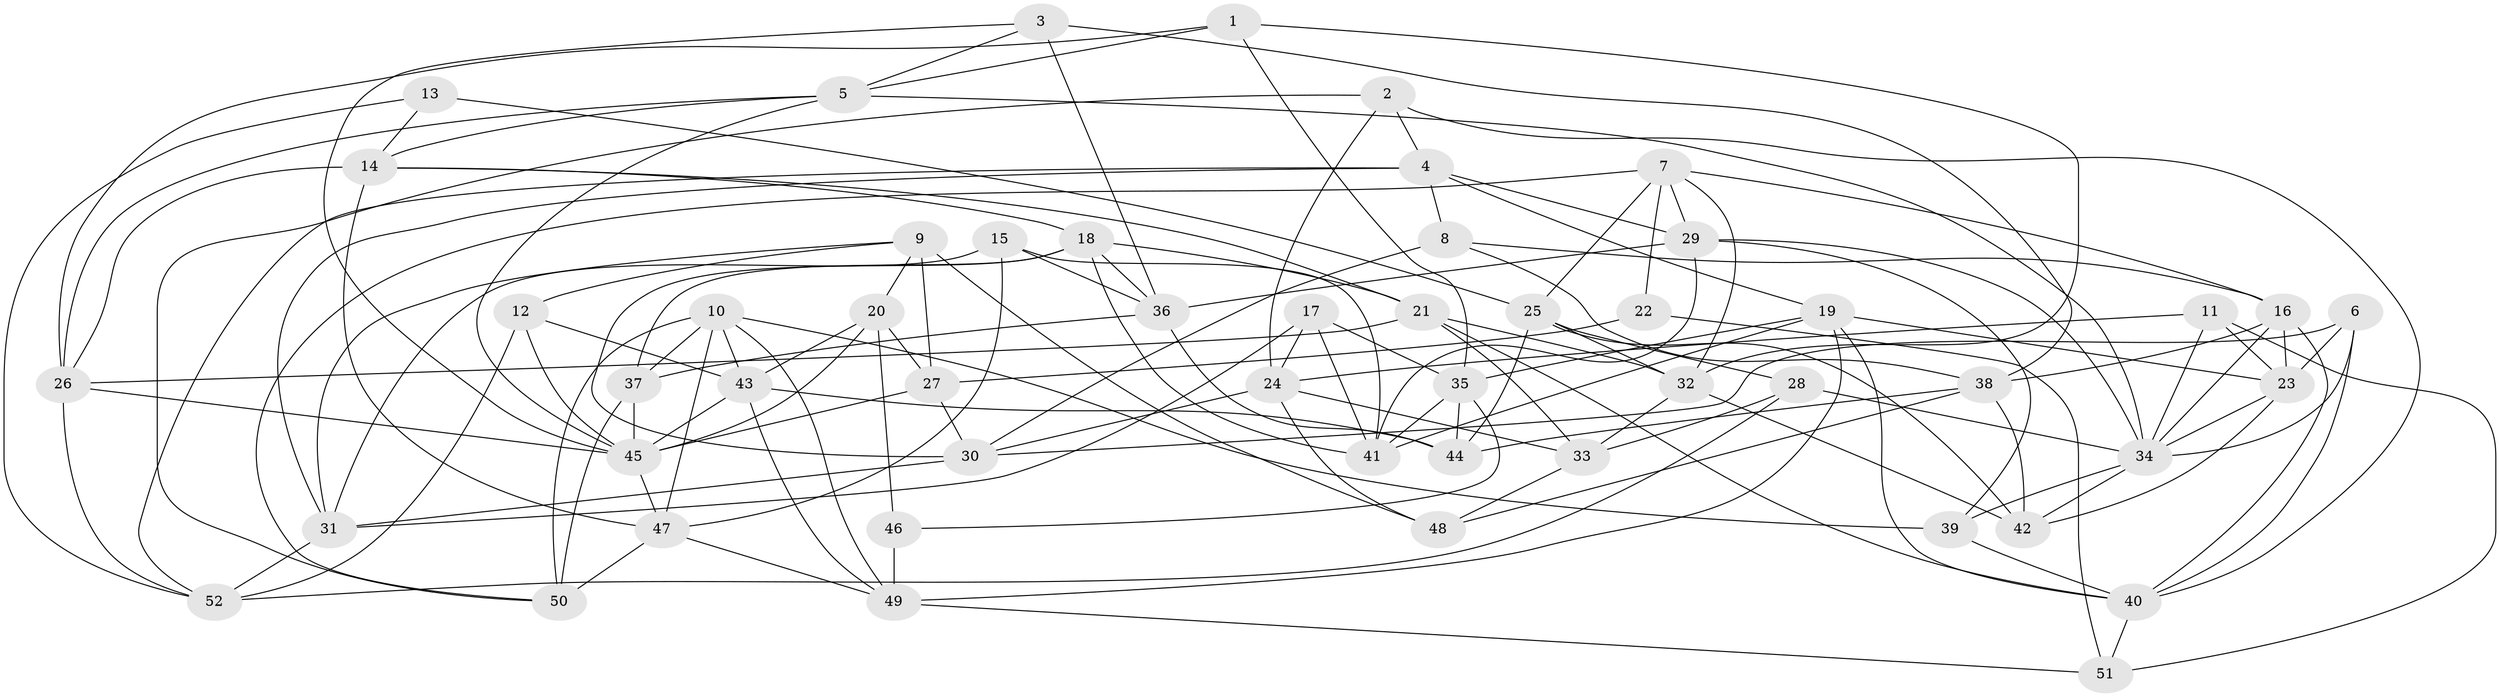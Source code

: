 // original degree distribution, {4: 1.0}
// Generated by graph-tools (version 1.1) at 2025/03/03/09/25 03:03:08]
// undirected, 52 vertices, 138 edges
graph export_dot {
graph [start="1"]
  node [color=gray90,style=filled];
  1;
  2;
  3;
  4;
  5;
  6;
  7;
  8;
  9;
  10;
  11;
  12;
  13;
  14;
  15;
  16;
  17;
  18;
  19;
  20;
  21;
  22;
  23;
  24;
  25;
  26;
  27;
  28;
  29;
  30;
  31;
  32;
  33;
  34;
  35;
  36;
  37;
  38;
  39;
  40;
  41;
  42;
  43;
  44;
  45;
  46;
  47;
  48;
  49;
  50;
  51;
  52;
  1 -- 5 [weight=1.0];
  1 -- 26 [weight=1.0];
  1 -- 32 [weight=1.0];
  1 -- 35 [weight=1.0];
  2 -- 4 [weight=1.0];
  2 -- 24 [weight=1.0];
  2 -- 40 [weight=1.0];
  2 -- 50 [weight=1.0];
  3 -- 5 [weight=1.0];
  3 -- 36 [weight=1.0];
  3 -- 38 [weight=1.0];
  3 -- 45 [weight=1.0];
  4 -- 8 [weight=1.0];
  4 -- 19 [weight=1.0];
  4 -- 29 [weight=1.0];
  4 -- 31 [weight=1.0];
  4 -- 52 [weight=1.0];
  5 -- 14 [weight=1.0];
  5 -- 26 [weight=1.0];
  5 -- 34 [weight=1.0];
  5 -- 45 [weight=1.0];
  6 -- 23 [weight=1.0];
  6 -- 30 [weight=1.0];
  6 -- 34 [weight=1.0];
  6 -- 40 [weight=1.0];
  7 -- 16 [weight=1.0];
  7 -- 22 [weight=1.0];
  7 -- 25 [weight=1.0];
  7 -- 29 [weight=1.0];
  7 -- 32 [weight=1.0];
  7 -- 50 [weight=1.0];
  8 -- 16 [weight=1.0];
  8 -- 30 [weight=1.0];
  8 -- 38 [weight=1.0];
  9 -- 12 [weight=1.0];
  9 -- 20 [weight=1.0];
  9 -- 27 [weight=1.0];
  9 -- 31 [weight=1.0];
  9 -- 48 [weight=2.0];
  10 -- 37 [weight=1.0];
  10 -- 39 [weight=1.0];
  10 -- 43 [weight=1.0];
  10 -- 47 [weight=1.0];
  10 -- 49 [weight=1.0];
  10 -- 50 [weight=1.0];
  11 -- 23 [weight=1.0];
  11 -- 24 [weight=1.0];
  11 -- 34 [weight=1.0];
  11 -- 51 [weight=1.0];
  12 -- 43 [weight=1.0];
  12 -- 45 [weight=1.0];
  12 -- 52 [weight=1.0];
  13 -- 14 [weight=1.0];
  13 -- 25 [weight=2.0];
  13 -- 52 [weight=1.0];
  14 -- 18 [weight=1.0];
  14 -- 21 [weight=1.0];
  14 -- 26 [weight=1.0];
  14 -- 47 [weight=1.0];
  15 -- 31 [weight=1.0];
  15 -- 36 [weight=1.0];
  15 -- 41 [weight=1.0];
  15 -- 47 [weight=1.0];
  16 -- 23 [weight=1.0];
  16 -- 34 [weight=1.0];
  16 -- 38 [weight=1.0];
  16 -- 40 [weight=1.0];
  17 -- 24 [weight=1.0];
  17 -- 31 [weight=1.0];
  17 -- 35 [weight=1.0];
  17 -- 41 [weight=1.0];
  18 -- 21 [weight=1.0];
  18 -- 30 [weight=1.0];
  18 -- 36 [weight=1.0];
  18 -- 37 [weight=1.0];
  18 -- 41 [weight=1.0];
  19 -- 23 [weight=1.0];
  19 -- 35 [weight=1.0];
  19 -- 40 [weight=1.0];
  19 -- 41 [weight=1.0];
  19 -- 49 [weight=1.0];
  20 -- 27 [weight=1.0];
  20 -- 43 [weight=1.0];
  20 -- 45 [weight=1.0];
  20 -- 46 [weight=2.0];
  21 -- 26 [weight=1.0];
  21 -- 32 [weight=1.0];
  21 -- 33 [weight=1.0];
  21 -- 40 [weight=1.0];
  22 -- 27 [weight=1.0];
  22 -- 51 [weight=2.0];
  23 -- 34 [weight=1.0];
  23 -- 42 [weight=1.0];
  24 -- 30 [weight=1.0];
  24 -- 33 [weight=1.0];
  24 -- 48 [weight=1.0];
  25 -- 28 [weight=2.0];
  25 -- 32 [weight=1.0];
  25 -- 42 [weight=1.0];
  25 -- 44 [weight=1.0];
  26 -- 45 [weight=1.0];
  26 -- 52 [weight=1.0];
  27 -- 30 [weight=1.0];
  27 -- 45 [weight=2.0];
  28 -- 33 [weight=1.0];
  28 -- 34 [weight=2.0];
  28 -- 52 [weight=1.0];
  29 -- 34 [weight=1.0];
  29 -- 36 [weight=1.0];
  29 -- 39 [weight=1.0];
  29 -- 41 [weight=1.0];
  30 -- 31 [weight=1.0];
  31 -- 52 [weight=1.0];
  32 -- 33 [weight=1.0];
  32 -- 42 [weight=1.0];
  33 -- 48 [weight=2.0];
  34 -- 39 [weight=1.0];
  34 -- 42 [weight=1.0];
  35 -- 41 [weight=1.0];
  35 -- 44 [weight=1.0];
  35 -- 46 [weight=1.0];
  36 -- 37 [weight=1.0];
  36 -- 44 [weight=1.0];
  37 -- 45 [weight=1.0];
  37 -- 50 [weight=2.0];
  38 -- 42 [weight=2.0];
  38 -- 44 [weight=2.0];
  38 -- 48 [weight=1.0];
  39 -- 40 [weight=1.0];
  40 -- 51 [weight=2.0];
  43 -- 44 [weight=1.0];
  43 -- 45 [weight=1.0];
  43 -- 49 [weight=1.0];
  45 -- 47 [weight=1.0];
  46 -- 49 [weight=3.0];
  47 -- 49 [weight=1.0];
  47 -- 50 [weight=1.0];
  49 -- 51 [weight=1.0];
}
